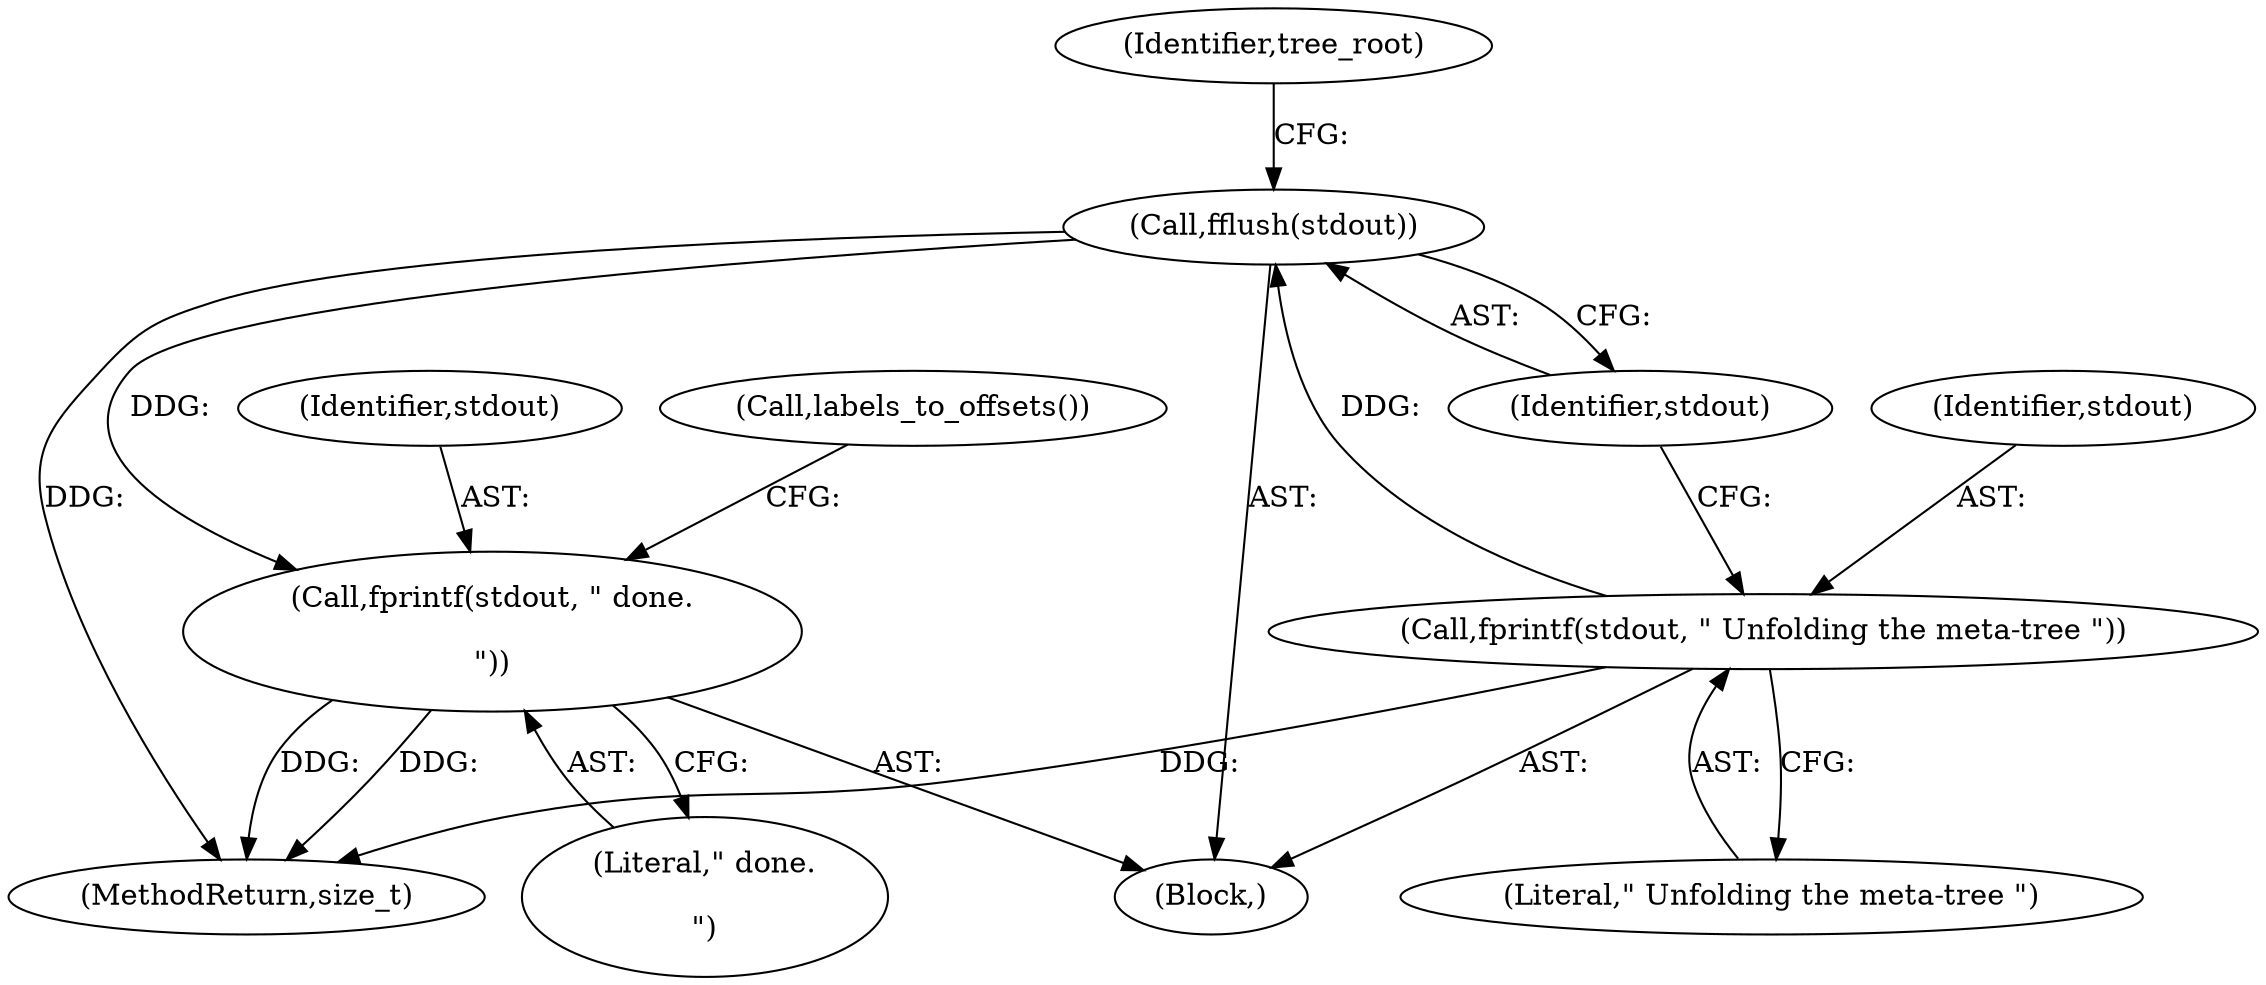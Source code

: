 digraph "0_ettercap_626dc56686f15f2dda13c48f78c2a666cb6d8506@API" {
"1000130" [label="(Call,fprintf(stdout, \" done.\n\n\"))"];
"1000125" [label="(Call,fflush(stdout))"];
"1000122" [label="(Call,fprintf(stdout, \" Unfolding the meta-tree \"))"];
"1000108" [label="(Block,)"];
"1000131" [label="(Identifier,stdout)"];
"1000130" [label="(Call,fprintf(stdout, \" done.\n\n\"))"];
"1000184" [label="(MethodReturn,size_t)"];
"1000122" [label="(Call,fprintf(stdout, \" Unfolding the meta-tree \"))"];
"1000125" [label="(Call,fflush(stdout))"];
"1000124" [label="(Literal,\" Unfolding the meta-tree \")"];
"1000133" [label="(Call,labels_to_offsets())"];
"1000126" [label="(Identifier,stdout)"];
"1000132" [label="(Literal,\" done.\n\n\")"];
"1000123" [label="(Identifier,stdout)"];
"1000129" [label="(Identifier,tree_root)"];
"1000130" -> "1000108"  [label="AST: "];
"1000130" -> "1000132"  [label="CFG: "];
"1000131" -> "1000130"  [label="AST: "];
"1000132" -> "1000130"  [label="AST: "];
"1000133" -> "1000130"  [label="CFG: "];
"1000130" -> "1000184"  [label="DDG: "];
"1000130" -> "1000184"  [label="DDG: "];
"1000125" -> "1000130"  [label="DDG: "];
"1000125" -> "1000108"  [label="AST: "];
"1000125" -> "1000126"  [label="CFG: "];
"1000126" -> "1000125"  [label="AST: "];
"1000129" -> "1000125"  [label="CFG: "];
"1000125" -> "1000184"  [label="DDG: "];
"1000122" -> "1000125"  [label="DDG: "];
"1000122" -> "1000108"  [label="AST: "];
"1000122" -> "1000124"  [label="CFG: "];
"1000123" -> "1000122"  [label="AST: "];
"1000124" -> "1000122"  [label="AST: "];
"1000126" -> "1000122"  [label="CFG: "];
"1000122" -> "1000184"  [label="DDG: "];
}
